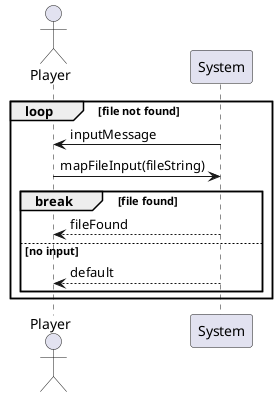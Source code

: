 @startuml
actor Player
loop file not found
System -> Player : inputMessage
Player -> System : mapFileInput(fileString)
break file found
System --> Player : fileFound
else no input
System --> Player: default
end
end
@enduml